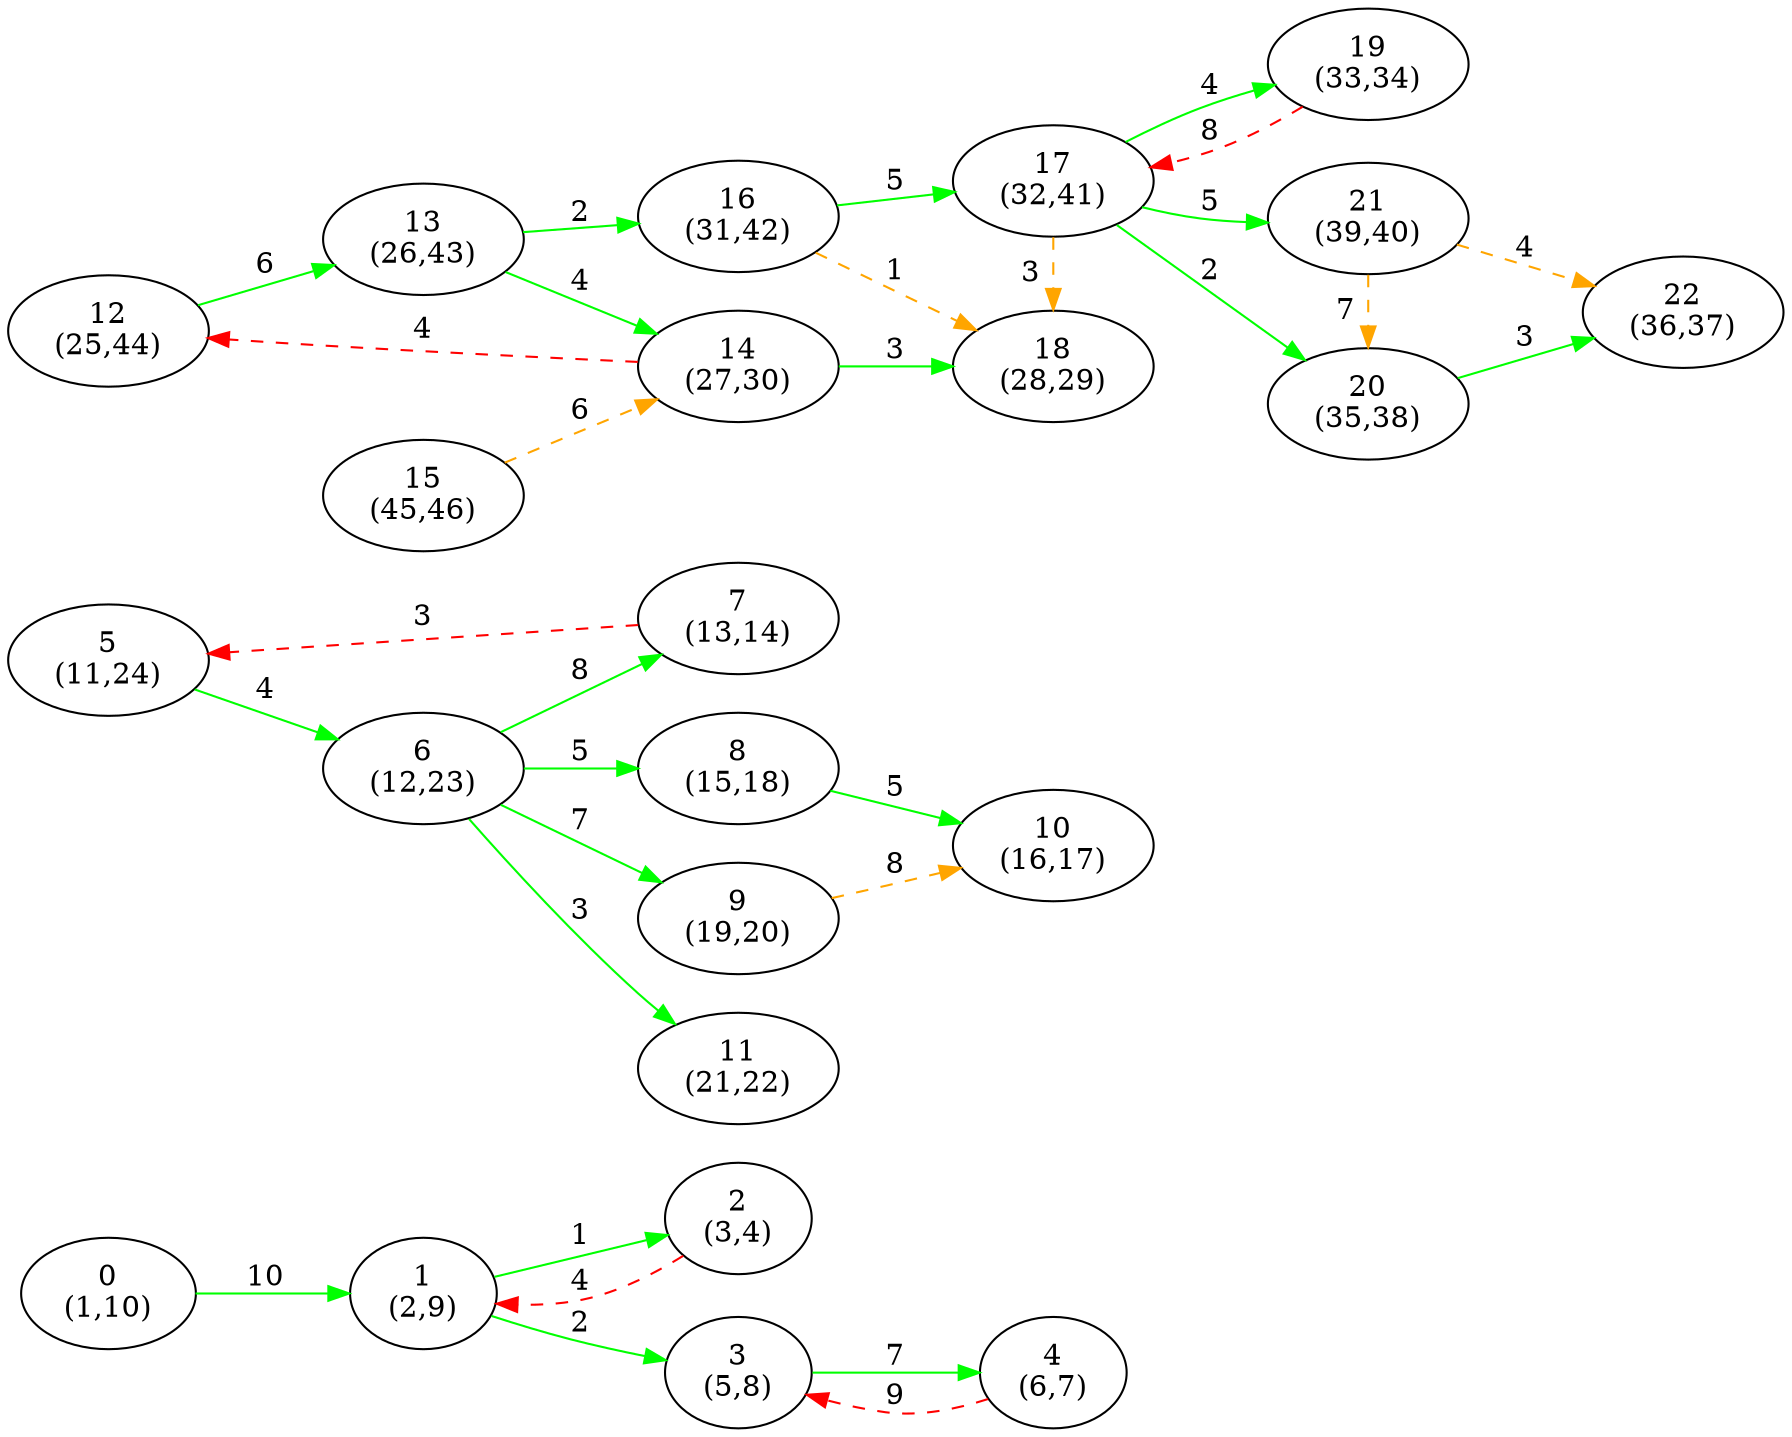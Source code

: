 digraph G {
ranksep = "equally";
rankdir = LR;
{rank = same; "0
(1,10)"; };
{rank = same; "1
(2,9)"; };
{rank = same; "2
(3,4)"; "3
(5,8)"; };
{rank = same; "4
(6,7)"; };
{rank = same; };
{rank = same; "5
(11,24)"; };
{rank = same; "6
(12,23)"; };
{rank = same; "7
(13,14)"; "8
(15,18)"; "9
(19,20)"; "11
(21,22)"; };
{rank = same; "10
(16,17)"; };
{rank = same; "12
(25,44)"; };
{rank = same; "13
(26,43)"; };
{rank = same; "14
(27,30)"; "16
(31,42)"; };
{rank = same; "18
(28,29)"; "17
(32,41)"; };
{rank = same; "19
(33,34)"; "20
(35,38)"; "21
(39,40)"; };
{rank = same; "22
(36,37)"; };
{rank = same; "15
(45,46)"; };
{rank = same; };
"0
(1,10)"->"1
(2,9)"[label="10" color = "green"];
"1
(2,9)"->"2
(3,4)"[label="1" color = "green"];
"1
(2,9)"->"3
(5,8)"[label="2" color = "green"];
"2
(3,4)"->"1
(2,9)"[label="4" color = "red" style = "dashed"];
"3
(5,8)"->"4
(6,7)"[label="7" color = "green"];
"4
(6,7)"->"3
(5,8)"[label="9" color = "red" style = "dashed"];
"5
(11,24)"->"6
(12,23)"[label="4" color = "green"];
"6
(12,23)"->"7
(13,14)"[label="8" color = "green"];
"6
(12,23)"->"8
(15,18)"[label="5" color = "green"];
"6
(12,23)"->"9
(19,20)"[label="7" color = "green"];
"6
(12,23)"->"11
(21,22)"[label="3" color = "green"];
"7
(13,14)"->"5
(11,24)"[label="3" color = "red" style = "dashed"];
"8
(15,18)"->"10
(16,17)"[label="5" color = "green"];
"9
(19,20)"->"10
(16,17)"[label="8" color = "orange" style = "dashed"];
"11
(21,22)"
"10
(16,17)"
"12
(25,44)"->"13
(26,43)"[label="6" color = "green"];
"13
(26,43)"->"14
(27,30)"[label="4" color = "green"];
"13
(26,43)"->"16
(31,42)"[label="2" color = "green"];
"14
(27,30)"->"12
(25,44)"[label="4" color = "red" style = "dashed"];
"14
(27,30)"->"18
(28,29)"[label="3" color = "green"];
"16
(31,42)"->"17
(32,41)"[label="5" color = "green"];
"16
(31,42)"->"18
(28,29)"[label="1" color = "orange" style = "dashed"];
"18
(28,29)"
"17
(32,41)"->"19
(33,34)"[label="4" color = "green"];
"17
(32,41)"->"18
(28,29)"[label="3" color = "orange" style = "dashed"];
"17
(32,41)"->"20
(35,38)"[label="2" color = "green"];
"17
(32,41)"->"21
(39,40)"[label="5" color = "green"];
"19
(33,34)"->"17
(32,41)"[label="8" color = "red" style = "dashed"];
"20
(35,38)"->"22
(36,37)"[label="3" color = "green"];
"21
(39,40)"->"22
(36,37)"[label="4" color = "orange" style = "dashed"];
"21
(39,40)"->"20
(35,38)"[label="7" color = "orange" style = "dashed"];
"22
(36,37)"
"15
(45,46)"->"14
(27,30)"[label="6" color = "orange" style = "dashed"];
}
